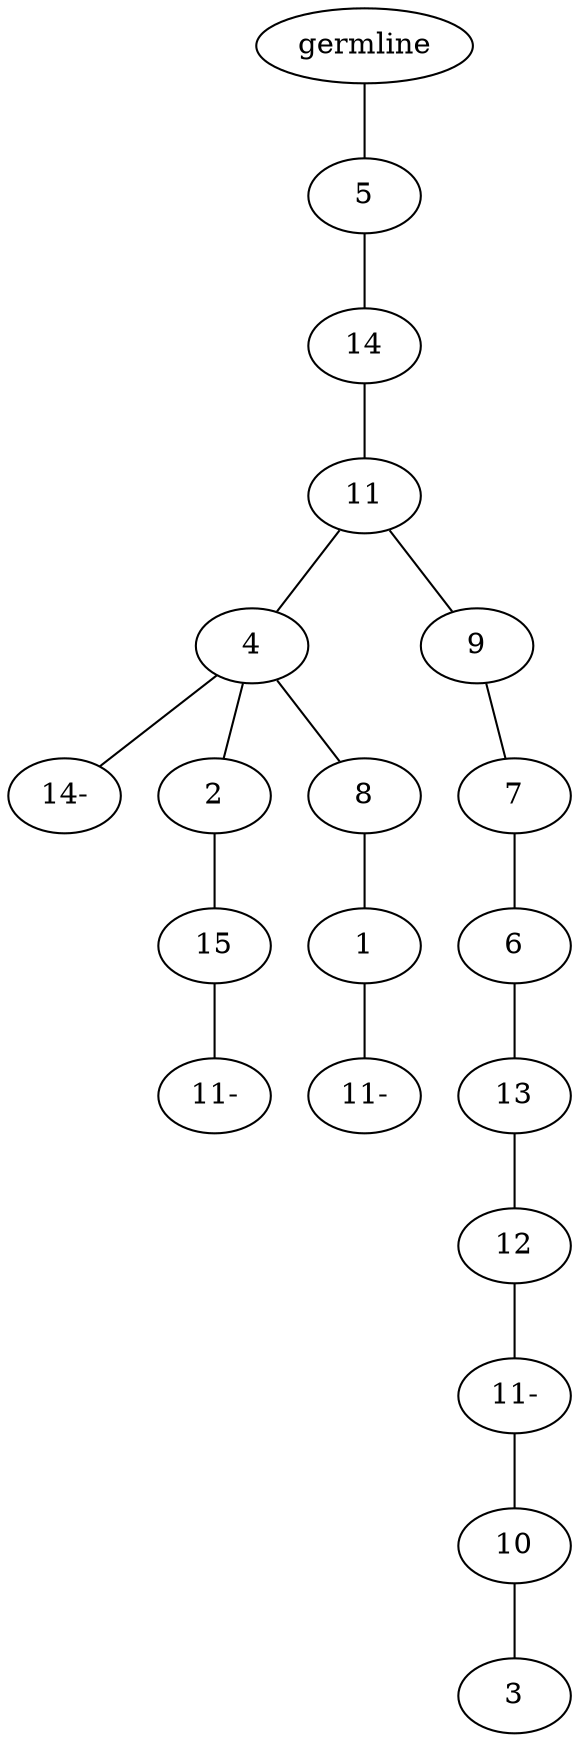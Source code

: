 graph tree {
    "140560678796688" [label="germline"];
    "140560671136160" [label="5"];
    "140560671020176" [label="14"];
    "140560671022432" [label="11"];
    "140560671019648" [label="4"];
    "140560671022576" [label="14-"];
    "140560671021472" [label="2"];
    "140560671022384" [label="15"];
    "140560671019504" [label="11-"];
    "140560671021760" [label="8"];
    "140560671022816" [label="1"];
    "140560681098832" [label="11-"];
    "140560671021280" [label="9"];
    "140560671021952" [label="7"];
    "140560681095232" [label="6"];
    "140560681095856" [label="13"];
    "140560681098304" [label="12"];
    "140560681098352" [label="11-"];
    "140560681097776" [label="10"];
    "140560681099072" [label="3"];
    "140560678796688" -- "140560671136160";
    "140560671136160" -- "140560671020176";
    "140560671020176" -- "140560671022432";
    "140560671022432" -- "140560671019648";
    "140560671022432" -- "140560671021280";
    "140560671019648" -- "140560671022576";
    "140560671019648" -- "140560671021472";
    "140560671019648" -- "140560671021760";
    "140560671021472" -- "140560671022384";
    "140560671022384" -- "140560671019504";
    "140560671021760" -- "140560671022816";
    "140560671022816" -- "140560681098832";
    "140560671021280" -- "140560671021952";
    "140560671021952" -- "140560681095232";
    "140560681095232" -- "140560681095856";
    "140560681095856" -- "140560681098304";
    "140560681098304" -- "140560681098352";
    "140560681098352" -- "140560681097776";
    "140560681097776" -- "140560681099072";
}
